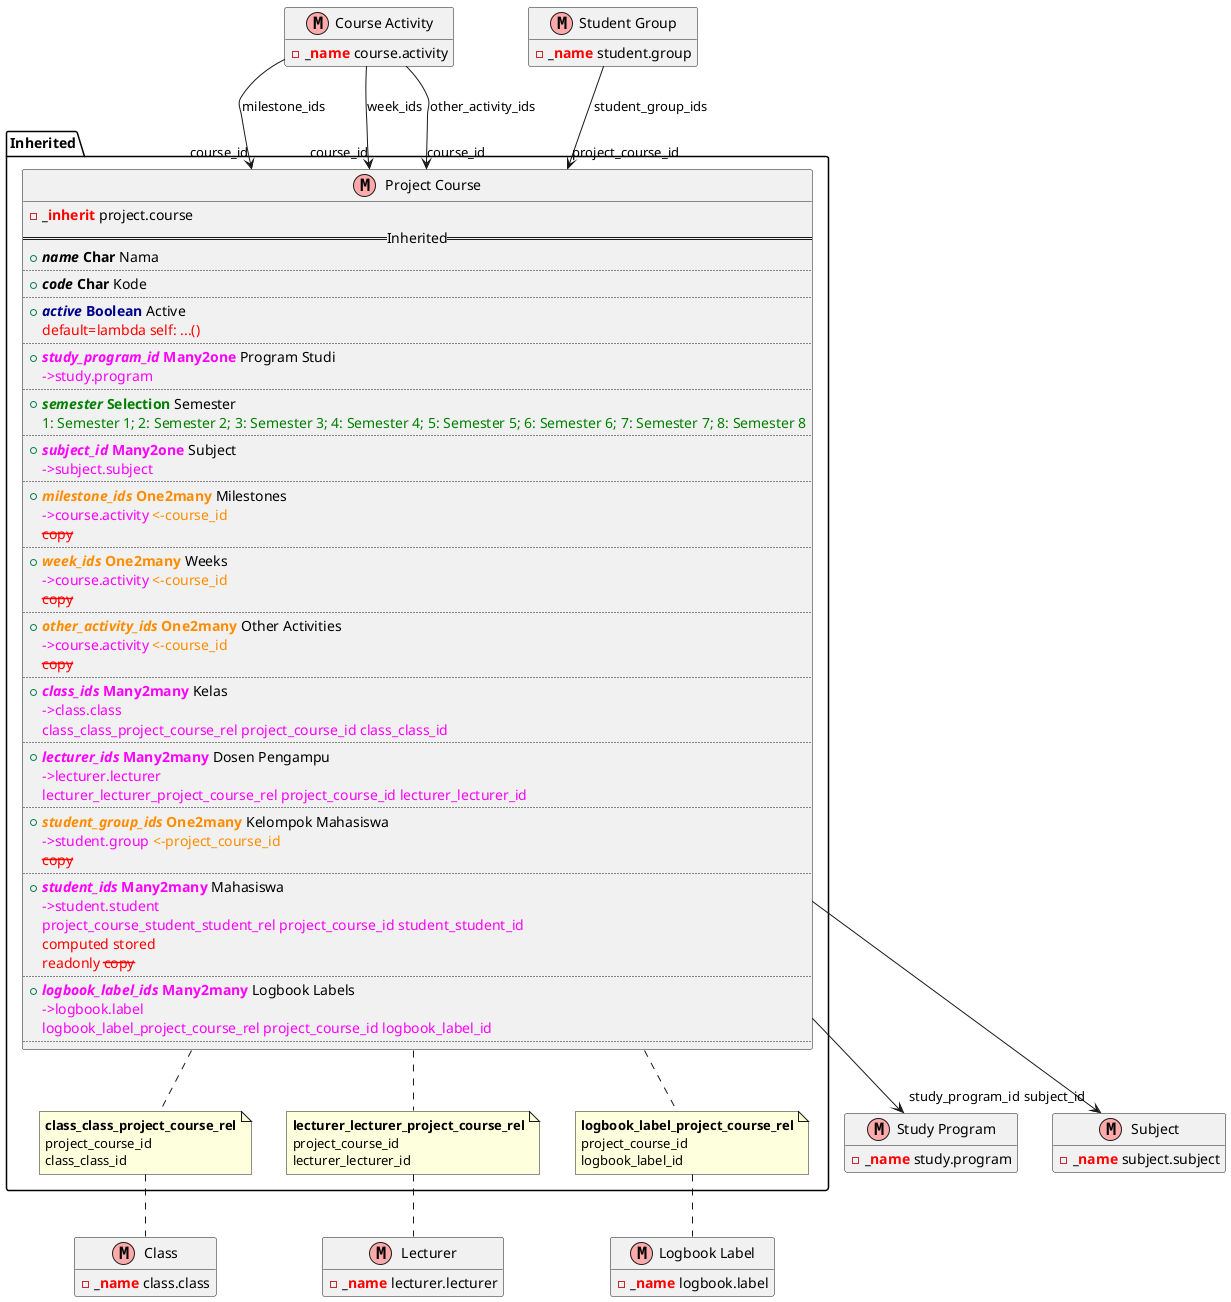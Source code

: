 @startuml jtk_project_analytics
!define Model(name,desc) class name as "desc" << (M,#FFAAAA) >>
!define TransientModel(name,desc) class name as "desc" << (T,magenta) >>
!define AbstractModel(name,desc) class name as "desc" << (T,green) >>
!define model(x) -<b>_<color:red>x</color></b>
!define char(x) +<b><i>x</i> Char</b>
!define m2o(x) +<b><color:magenta><i>x</i> Many2one</color></b>
!define m2m(x) +<b><color:magenta><i>x</i> Many2many</color></b>
!define o2m(x) +<b><color:darkorange><i>x</i> One2many</color></b>
!define ref(x) +<b><color:magenta><i>x</i> Reference</color></b>
!define text(x) +<b><i>x</i> Text</b>
!define html(x) +<b><i>x</i> Html</b>
!define int(x) +<b><color:blue><i>x</i> Integer</color></b>
!define float(x) +<b><color:blue><i>x </i>Float</color></b>
!define money(x) +<b><color:blue><i>x </i>Monetary</color></b>
!define sel(x) +<b><color:green><i>x</i> Selection</color></b>
!define bool(x) +<b><color:darkblue><i>x</i> Boolean</color></b>
!define date(x) +<b><color:darkgreen><i>x</i> Date</color></b>
!define dtime(x) +<b><color:darkgreen><i>x</i> Datetime</color></b>
!define bin(x) +<b><color:purple><i>x</i> Binary</color></b>
!define help(x) x
!define cm(x) <color:magenta>->x</color>
!define inv(x) <color:darkorange><-x</color>
!define rtbl(x) <color:magenta>x</color>
!define col1(x) <color:magenta>x</color>
!define col2(x) <color:magenta>x</color>
!define dom(x) <color:red>x</color>
!define is(x) <color:red>x</color>
!define not(x) <color:red><s>x</s></color>
!define variants(x) <color:green>x</color>
!define default(x) <color:red>default=x</color>
!define related(x) <color:red><i>-->x</i></color>
!define compute(x) <color:red>x()</color>
hide methods
hide stereotypes


package "Inherited" {

Model(ProjectCourse, "Project Course") {
model(inherit) project.course
==Inherited==
char(name) Nama
..
char(code) Kode
..
bool(active) Active
default(lambda self: ...())
..
m2o(study_program_id) Program Studi
cm(study.program)
..
sel(semester) Semester
variants(1: Semester 1; 2: Semester 2; 3: Semester 3; 4: Semester 4; 5: Semester 5; 6: Semester 6; 7: Semester 7; 8: Semester 8)
..
m2o(subject_id) Subject
cm(subject.subject)
..
o2m(milestone_ids) Milestones
cm(course.activity) inv(course_id)
not(copy)
..
o2m(week_ids) Weeks
cm(course.activity) inv(course_id)
not(copy)
..
o2m(other_activity_ids) Other Activities
cm(course.activity) inv(course_id)
not(copy)
..
m2m(class_ids) Kelas
cm(class.class)
rtbl(class_class_project_course_rel) col1(project_course_id) col2(class_class_id)
..
m2m(lecturer_ids) Dosen Pengampu
cm(lecturer.lecturer)
rtbl(lecturer_lecturer_project_course_rel) col1(project_course_id) col2(lecturer_lecturer_id)
..
o2m(student_group_ids) Kelompok Mahasiswa
cm(student.group) inv(project_course_id)
not(copy)
..
m2m(student_ids) Mahasiswa
cm(student.student)
rtbl(project_course_student_student_rel) col1(project_course_id) col2(student_student_id)
is(computed) is(stored)
is(readonly) not(copy)
..
m2m(logbook_label_ids) Logbook Labels
cm(logbook.label)
rtbl(logbook_label_project_course_rel) col1(project_course_id) col2(logbook_label_id)
..
}

note "<b>class_class_project_course_rel</b>\nproject_course_id\nclass_class_id" as class_class_project_course_rel
note "<b>lecturer_lecturer_project_course_rel</b>\nproject_course_id\nlecturer_lecturer_id" as lecturer_lecturer_project_course_rel
note "<b>logbook_label_project_course_rel</b>\nproject_course_id\nlogbook_label_id" as logbook_label_project_course_rel
}

Model(ClassClass, "Class") {
model(name) class.class
}
Model(CourseActivity, "Course Activity") {
model(name) course.activity
}
Model(LecturerLecturer, "Lecturer") {
model(name) lecturer.lecturer
}
Model(LogbookLabel, "Logbook Label") {
model(name) logbook.label
}
Model(StudentGroup, "Student Group") {
model(name) student.group
}
Model(StudyProgram, "Study Program") {
model(name) study.program
}
Model(SubjectSubject, "Subject") {
model(name) subject.subject
}
CourseActivity --> "course_id" ProjectCourse: "milestone_ids"
CourseActivity --> "course_id" ProjectCourse: "week_ids"
CourseActivity --> "course_id" ProjectCourse: "other_activity_ids"
StudentGroup --> "project_course_id" ProjectCourse: "student_group_ids"
ProjectCourse --> "study_program_id" StudyProgram
ProjectCourse --> "subject_id" SubjectSubject
ProjectCourse .. class_class_project_course_rel
class_class_project_course_rel .. ClassClass
ProjectCourse .. lecturer_lecturer_project_course_rel
lecturer_lecturer_project_course_rel .. LecturerLecturer
ProjectCourse .. logbook_label_project_course_rel
logbook_label_project_course_rel .. LogbookLabel
@enduml